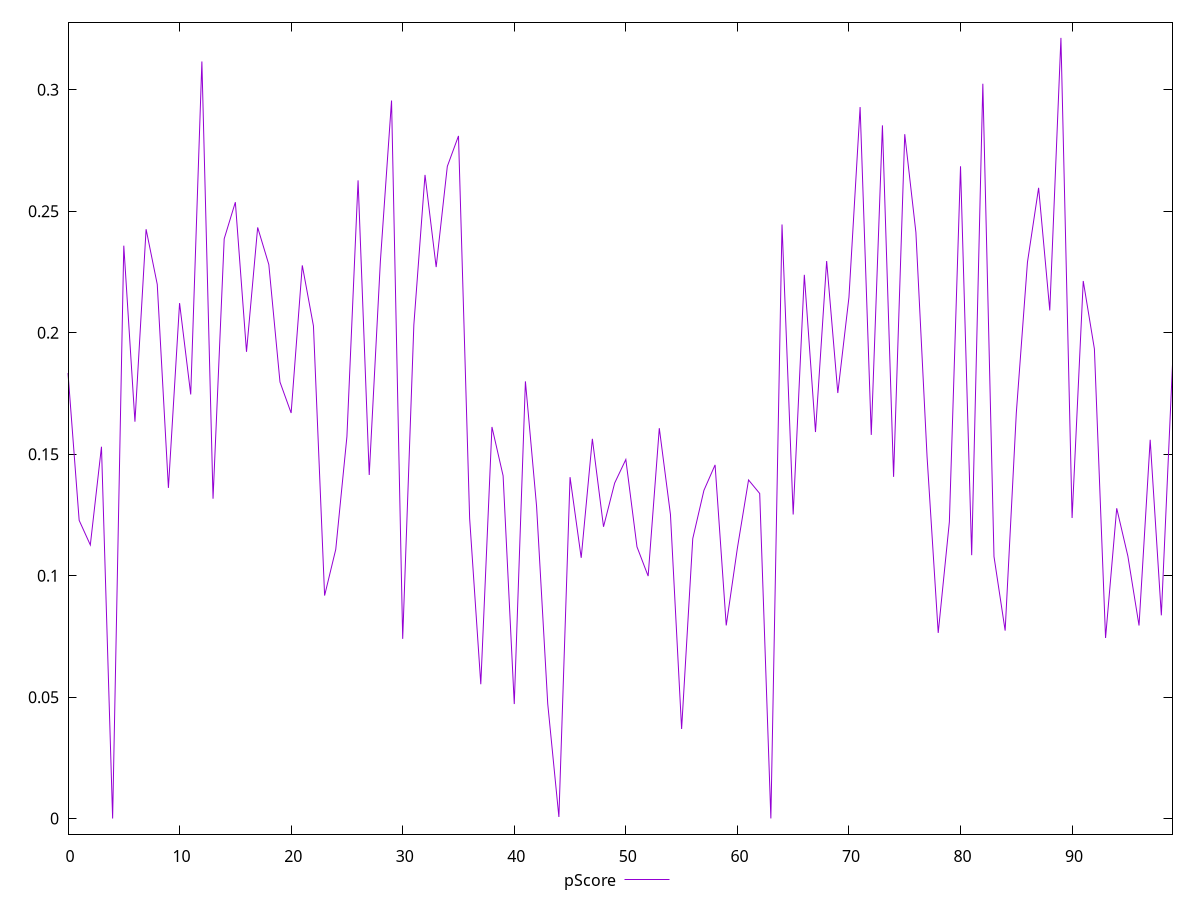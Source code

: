 reset

$pScore <<EOF
0 0.1833753622672637
1 0.12276163969661441
2 0.11262423865817717
3 0.1530550437057594
4 0.00003666790709960788
5 0.23581440753324334
6 0.16334692142799734
7 0.242575705657113
8 0.21988163310102515
9 0.13610090717297313
10 0.21217032872483732
11 0.17457061281185549
12 0.3116251663426868
13 0.13166993372317937
14 0.23863674492522857
15 0.2537022680370363
16 0.1921149173163001
17 0.24331842424859984
18 0.22803422617933844
19 0.17969380880590047
20 0.16694136102477197
21 0.22769823405852874
22 0.2027655931762486
23 0.091795354053334
24 0.11080672670123848
25 0.15721393527418148
26 0.26269084009522997
27 0.141438647268868
28 0.22937350311751914
29 0.29554772531466666
30 0.07399320907768214
31 0.20321247890088284
32 0.2649262378998934
33 0.22699834239912675
34 0.26844720055869625
35 0.2809784310123648
36 0.12356146116745531
37 0.05529140513243619
38 0.16118899564769718
39 0.1410982859399239
40 0.04716055369468086
41 0.179956938897734
42 0.1285604090858229
43 0.047245070928375876
44 0.0006786092288597612
45 0.14053578542561984
46 0.10733865053161379
47 0.1563096043146875
48 0.12011271064241347
49 0.13811580913206734
50 0.1477993299610092
51 0.11186569031896199
52 0.09982400029729982
53 0.1606986931062092
54 0.1251847606505141
55 0.036887509847158606
56 0.11525913730071269
57 0.13509704877267809
58 0.14558360701695383
59 0.07951303991893222
60 0.1113551805805626
61 0.13937396419905873
62 0.13380380937405523
63 0.000053916115464958114
64 0.2445218570427513
65 0.12516187442911747
66 0.22380228668987967
67 0.15910356575662432
68 0.2294832635417755
69 0.17516683415660433
70 0.21458274895811918
71 0.2928605926726625
72 0.15791752602719333
73 0.2853430994901232
74 0.14065593765262802
75 0.28168955068314505
76 0.24130459509640845
77 0.14902112669302697
78 0.07643461007791208
79 0.12212490739963394
80 0.2684795968955669
81 0.10842663054756413
82 0.3024656437104453
83 0.10786656610272155
84 0.07737248714501743
85 0.16692827316082592
86 0.228997010154674
87 0.2596141207313784
88 0.20915389457721745
89 0.32132017056108386
90 0.12372047740987607
91 0.22127006952540035
92 0.19332205404858005
93 0.07434010812993674
94 0.1277245708587586
95 0.10803029026337463
96 0.0794703686194485
97 0.1559157361980733
98 0.08366133196245934
99 0.18687499633910426
EOF

set key outside below
set xrange [0:99]
set yrange [-0.006389002145980077:0.32774584061416356]
set trange [-0.006389002145980077:0.32774584061416356]
set terminal svg size 640, 500 enhanced background rgb 'white'
set output "reprap/speed-index/samples/pages+cached+noexternal+nomedia+nocss+nojs/pScore/values.svg"

plot $pScore title "pScore" with line

reset
